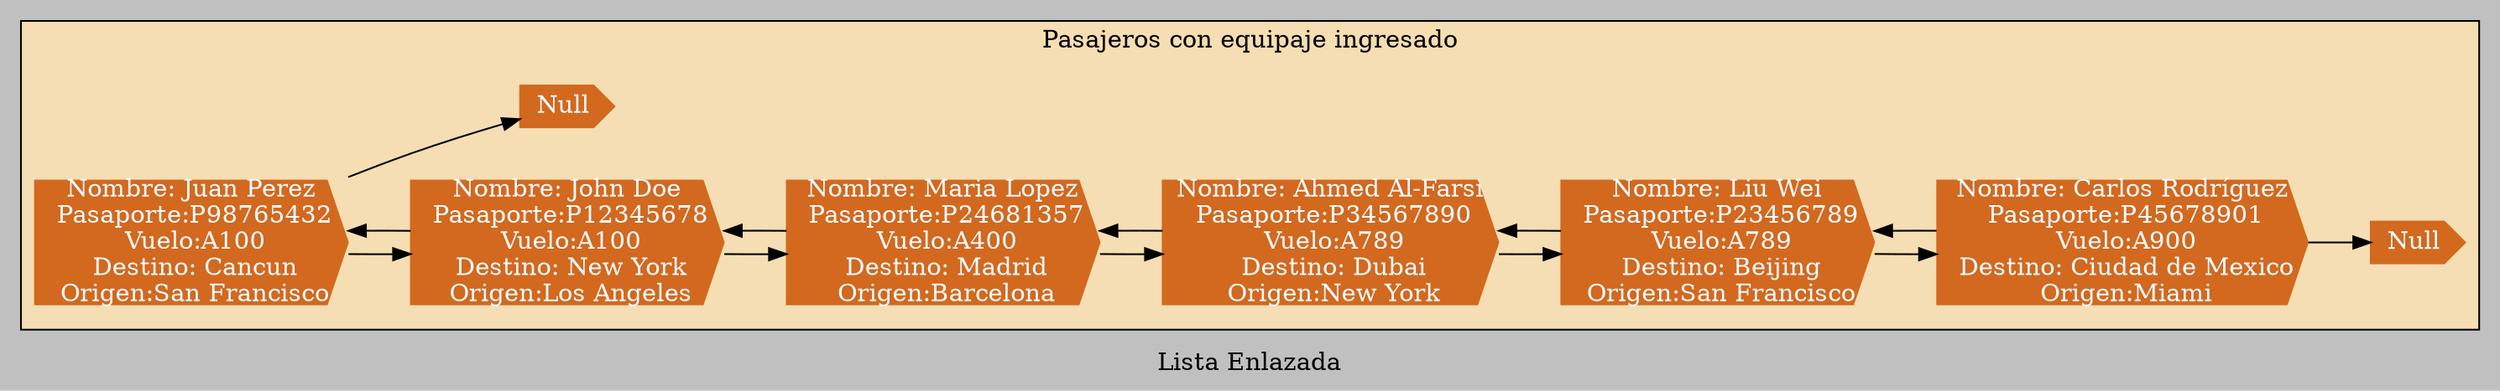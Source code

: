 digraph G { 
rankdir = LR;
label="Lista Enlazada";bgcolor=grey 
subgraph cluster_top_floor{
bgcolor=wheat; 
label="Pasajeros con equipaje ingresado";
nodo0[ shape=cds , fontcolor=aliceblue , style=filled , color=chocolate , label="Nombre: Juan Perez
 Pasaporte:P98765432
 Vuelo:A100
 Destino: Cancun
 Origen:San Francisco"]
nodo1[ shape=cds , fontcolor=aliceblue , style=filled , color=chocolate , label="Nombre: John Doe
 Pasaporte:P12345678
 Vuelo:A100
 Destino: New York
 Origen:Los Angeles"]
nodo2[ shape=cds , fontcolor=aliceblue , style=filled , color=chocolate , label="Nombre: Maria Lopez
 Pasaporte:P24681357
 Vuelo:A400
 Destino: Madrid
 Origen:Barcelona"]
nodo3[ shape=cds , fontcolor=aliceblue , style=filled , color=chocolate , label="Nombre: Ahmed Al-Farsi
 Pasaporte:P34567890
 Vuelo:A789
 Destino: Dubai
 Origen:New York"]
nodo4[ shape=cds , fontcolor=aliceblue , style=filled , color=chocolate , label="Nombre: Liu Wei
 Pasaporte:P23456789
 Vuelo:A789
 Destino: Beijing
 Origen:San Francisco"]
nodo5[ shape=cds , fontcolor=aliceblue , style=filled , color=chocolate , label="Nombre: Carlos Rodríguez
 Pasaporte:P45678901
 Vuelo:A900
 Destino: Ciudad de Mexico
 Origen:Miami"]
nul[ shape=cds , fontcolor=aliceblue , style=filled , color=chocolate , label="Null "]
nul2[ shape=cds , fontcolor=aliceblue , style=filled , color=chocolate , label="Null "]
nodo0 -> nodo1 -> nodo2 -> nodo3 -> nodo4 -> nodo5;
nodo5 -> nul
nodo5 -> nodo4 -> nodo3 -> nodo2 -> nodo1 -> nodo0;
nodo0 -> nul2;
}
}